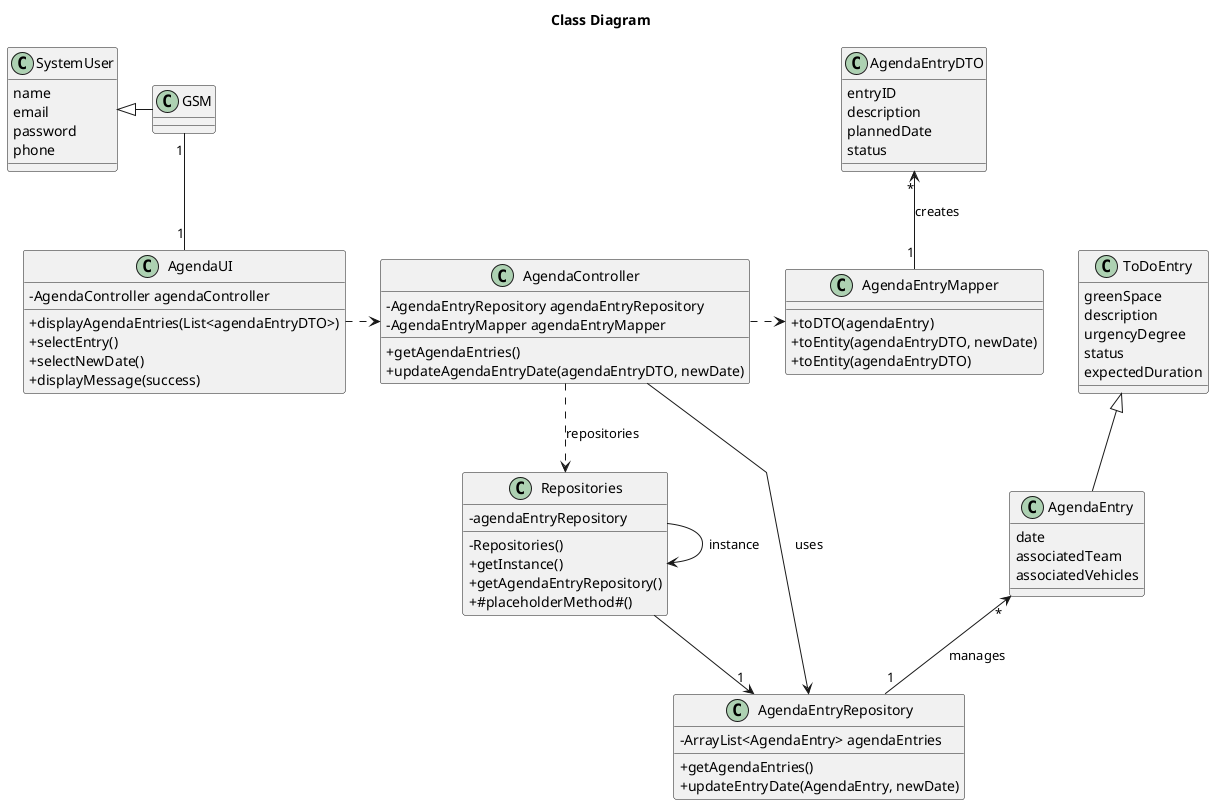 @startuml
skinparam classAttributeIconSize 0
'skinparam monochrome true
skinparam packageStyle rectangle
skinparam shadowing false
skinparam linetype polyline
'skinparam linetype orto
skinparam classAttributeIconSize 0

title Class Diagram


class ToDoEntry{
    greenSpace
    description
    urgencyDegree
    status
    expectedDuration
}

class AgendaEntry {
    date
    associatedTeam
    associatedVehicles
}

class AgendaEntryDTO {
    entryID
    description
    plannedDate
    status
}

class SystemUser {
    name
    email
    password
    phone
}

class AgendaEntryRepository {
    - ArrayList<AgendaEntry> agendaEntries
    + getAgendaEntries()
    + updateEntryDate(AgendaEntry, newDate)
}

class Repositories {
    - agendaEntryRepository

    - Repositories()
    + getInstance()
    + getAgendaEntryRepository()
    + #placeholderMethod#()
}

class AgendaEntryMapper {
    + toDTO(agendaEntry)
    + toEntity(agendaEntryDTO, newDate)
    + toEntity(agendaEntryDTO)
}

class AgendaController {
    - AgendaEntryRepository agendaEntryRepository
    - AgendaEntryMapper agendaEntryMapper
    + getAgendaEntries()
    + updateAgendaEntryDate(agendaEntryDTO, newDate)
}

class AgendaUI {
    - AgendaController agendaController
    + displayAgendaEntries(List<agendaEntryDTO>)
    + selectEntry()
    + selectNewDate()
    + displayMessage(success)
}

AgendaUI .> AgendaController
AgendaController ..> Repositories : repositories
Repositories --> "1" AgendaEntryRepository
Repositories -> Repositories : instance
AgendaController .> AgendaEntryMapper
AgendaController --> AgendaEntryRepository : uses

SystemUser <|- GSM
ToDoEntry <|-- AgendaEntry

GSM "1" -- "1" AgendaUI
AgendaEntry "*" <-- "1" AgendaEntryRepository : manages
AgendaEntryDTO "*" <-- "1" AgendaEntryMapper : creates

@enduml

